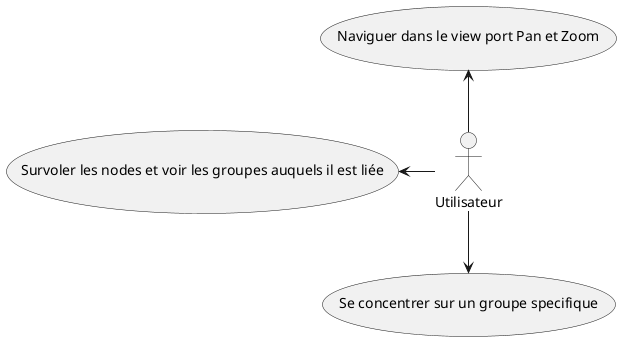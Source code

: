 @startuml
    actor Utilisateur
    Utilisateur -left-> (Survoler les nodes et voir les groupes auquels il est liée)
    Utilisateur --> (Se concentrer sur un groupe specifique)
    Utilisateur -up-> (Naviguer dans le view port Pan et Zoom)
@enduml